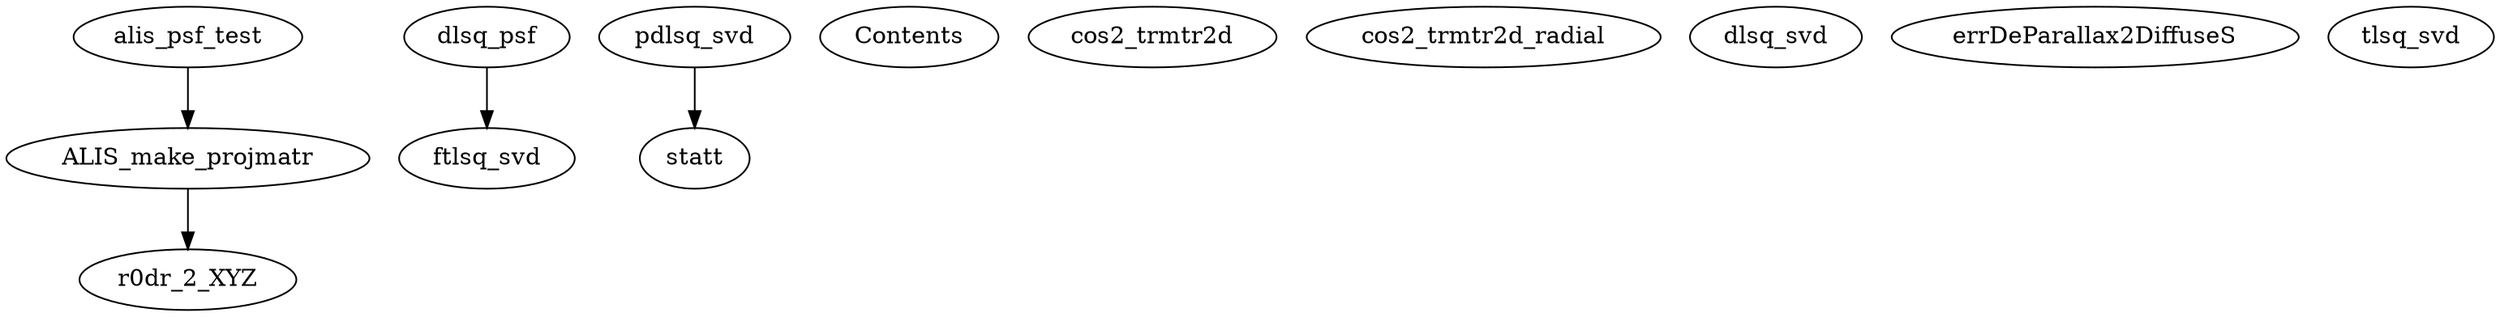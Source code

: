 /* Created by mdot for Matlab */
digraph m2html {
  ALIS_make_projmatr -> r0dr_2_XYZ;
  alis_psf_test -> ALIS_make_projmatr;
  dlsq_psf -> ftlsq_svd;
  pdlsq_svd -> statt;

  ALIS_make_projmatr [URL="ALIS_make_projmatr.html"];
  Contents [URL="Contents.html"];
  alis_psf_test [URL="alis_psf_test.html"];
  cos2_trmtr2d [URL="cos2_trmtr2d.html"];
  cos2_trmtr2d_radial [URL="cos2_trmtr2d_radial.html"];
  dlsq_psf [URL="dlsq_psf.html"];
  dlsq_svd [URL="dlsq_svd.html"];
  errDeParallax2DiffuseS [URL="errDeParallax2DiffuseS.html"];
  ftlsq_svd [URL="ftlsq_svd.html"];
  pdlsq_svd [URL="pdlsq_svd.html"];
  r0dr_2_XYZ [URL="r0dr_2_XYZ.html"];
  statt [URL="statt.html"];
  tlsq_svd [URL="tlsq_svd.html"];
}